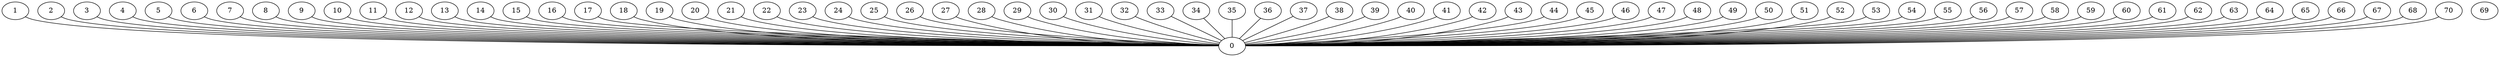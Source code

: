 graph G {
0;
1;
2;
3;
4;
5;
6;
7;
8;
9;
10;
11;
12;
13;
14;
15;
16;
17;
18;
19;
20;
21;
22;
23;
24;
25;
26;
27;
28;
29;
30;
31;
32;
33;
34;
35;
36;
37;
38;
39;
40;
41;
42;
43;
44;
45;
46;
47;
48;
49;
50;
51;
52;
53;
54;
55;
56;
57;
58;
59;
60;
61;
62;
63;
64;
65;
66;
67;
68;
69;
70;
1--0 ;
3--0 ;
2--0 ;
4--0 ;
6--0 ;
5--0 ;
8--0 ;
7--0 ;
11--0 ;
10--0 ;
9--0 ;
14--0 ;
13--0 ;
12--0 ;
16--0 ;
15--0 ;
18--0 ;
17--0 ;
19--0 ;
20--0 ;
21--0 ;
22--0 ;
23--0 ;
25--0 ;
24--0 ;
26--0 ;
28--0 ;
27--0 ;
30--0 ;
29--0 ;
31--0 ;
32--0 ;
33--0 ;
34--0 ;
37--0 ;
36--0 ;
35--0 ;
39--0 ;
38--0 ;
40--0 ;
41--0 ;
42--0 ;
44--0 ;
43--0 ;
45--0 ;
46--0 ;
47--0 ;
48--0 ;
51--0 ;
50--0 ;
49--0 ;
52--0 ;
54--0 ;
53--0 ;
55--0 ;
58--0 ;
57--0 ;
56--0 ;
59--0 ;
60--0 ;
61--0 ;
62--0 ;
64--0 ;
63--0 ;
65--0 ;
67--0 ;
66--0 ;
68--0 ;
70--0 ;
}
